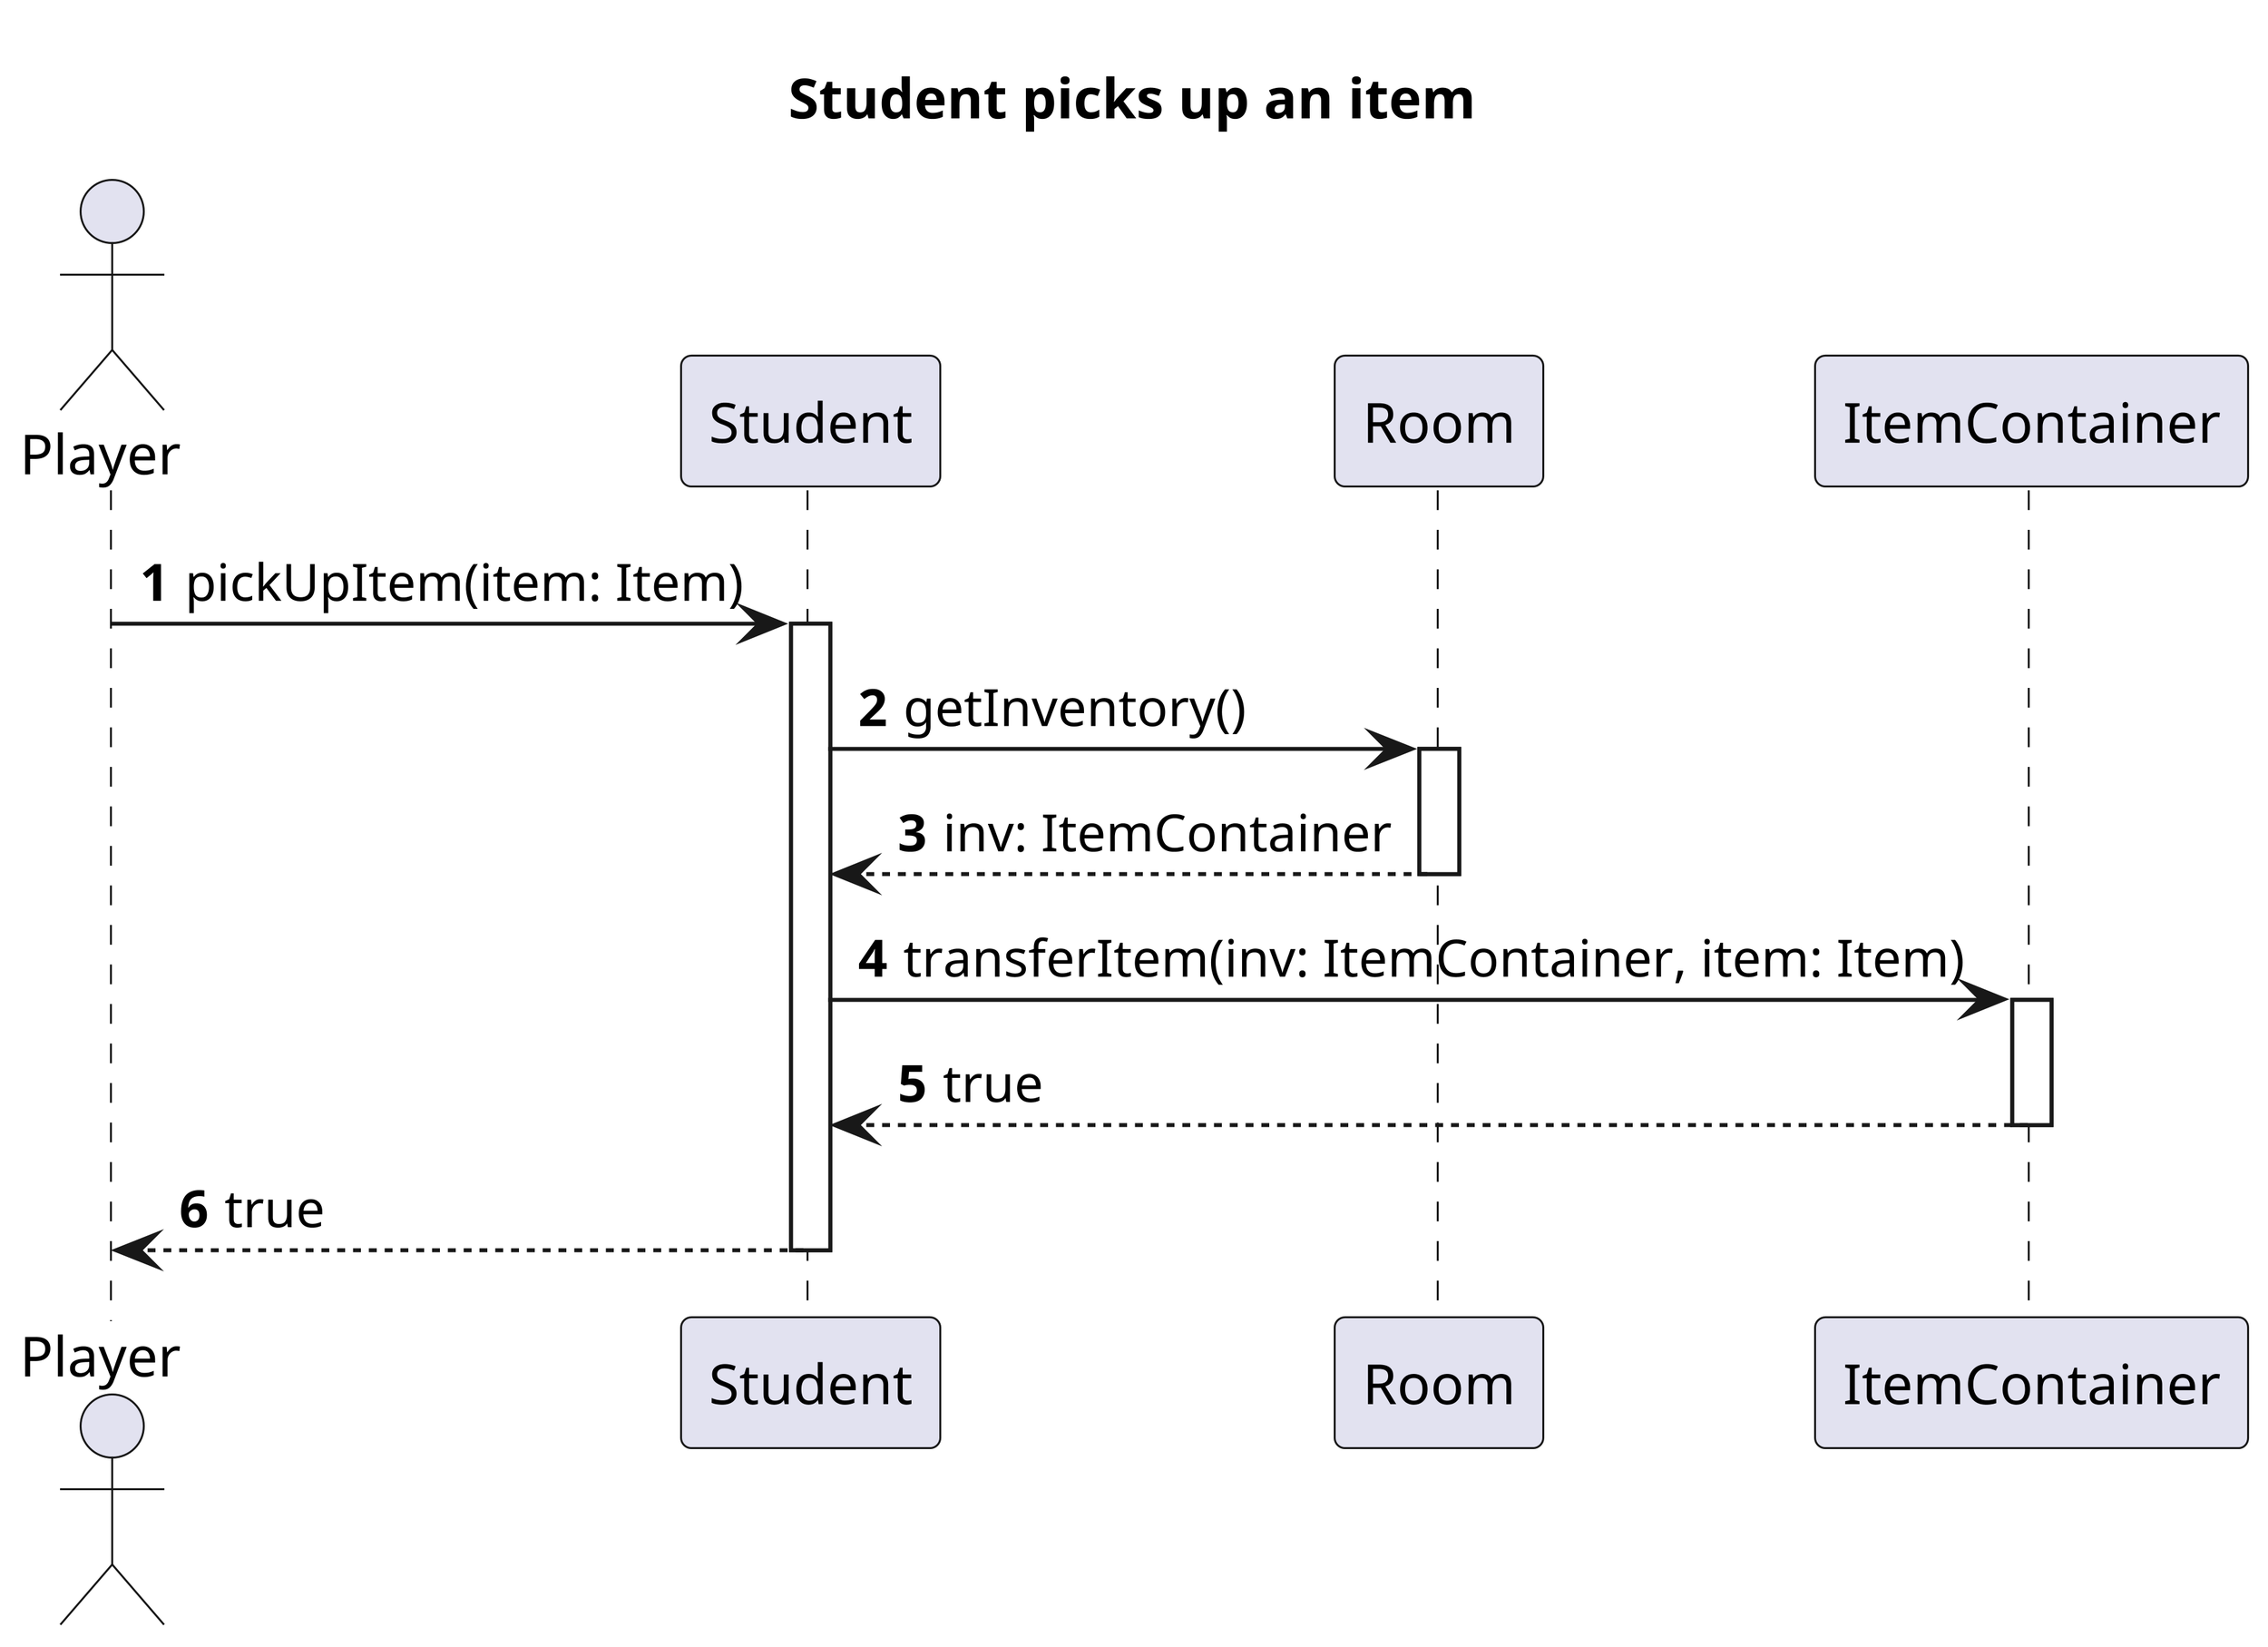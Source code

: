 @startuml
'https://plantuml.com/sequence-diagram

autonumber
title Student picks up an item
skinparam dpi 600

actor Player as p
participant Student as student
participant Room as r
participant ItemContainer as inv

p->student: pickUpItem(item: Item)
activate student

student -> r: getInventory()
activate r
return inv: ItemContainer

student -> inv: transferItem(inv: ItemContainer, item: Item)
activate inv
return true

return true

@enduml